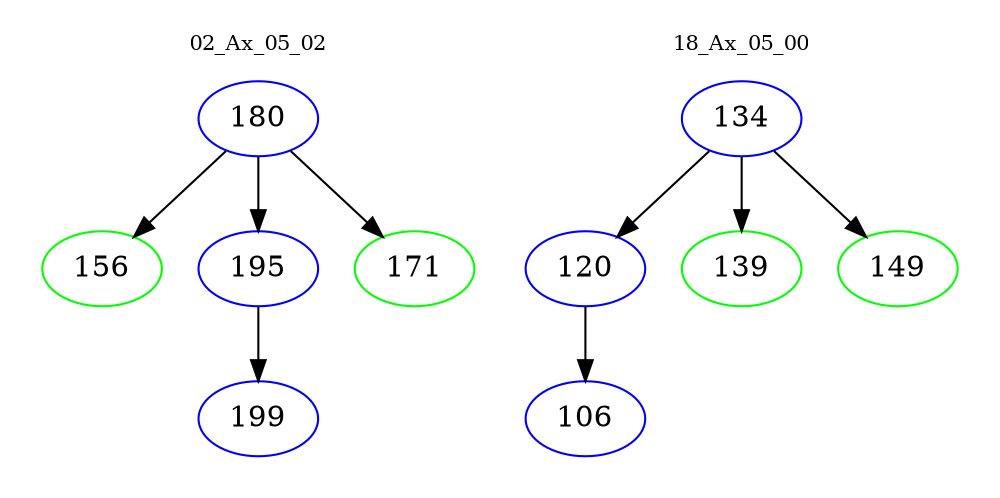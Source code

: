 digraph{
subgraph cluster_0 {
color = white
label = "02_Ax_05_02";
fontsize=10;
T0_180 [label="180", color="blue"]
T0_180 -> T0_156 [color="black"]
T0_156 [label="156", color="green"]
T0_180 -> T0_195 [color="black"]
T0_195 [label="195", color="blue"]
T0_195 -> T0_199 [color="black"]
T0_199 [label="199", color="blue"]
T0_180 -> T0_171 [color="black"]
T0_171 [label="171", color="green"]
}
subgraph cluster_1 {
color = white
label = "18_Ax_05_00";
fontsize=10;
T1_134 [label="134", color="blue"]
T1_134 -> T1_120 [color="black"]
T1_120 [label="120", color="blue"]
T1_120 -> T1_106 [color="black"]
T1_106 [label="106", color="blue"]
T1_134 -> T1_139 [color="black"]
T1_139 [label="139", color="green"]
T1_134 -> T1_149 [color="black"]
T1_149 [label="149", color="green"]
}
}
